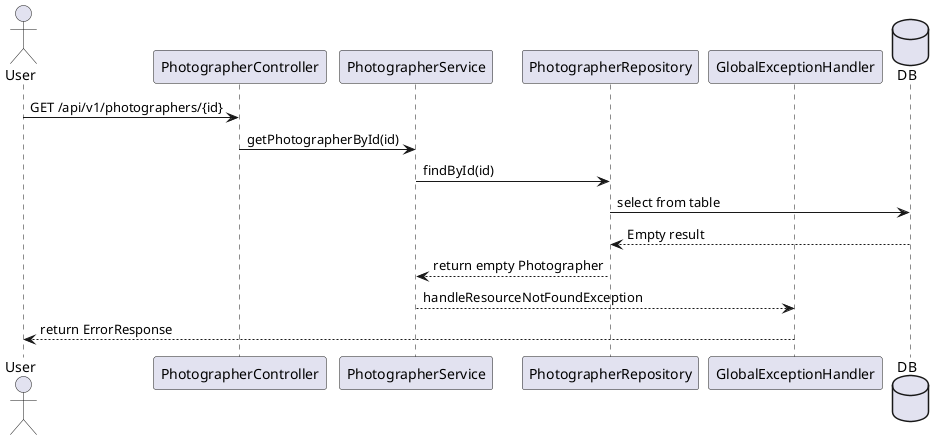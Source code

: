 @startuml
actor User
participant "PhotographerController" as PC
participant "PhotographerService" as PS
participant "PhotographerRepository" as PR
participant "GlobalExceptionHandler" as GE
database DB
User -> PC : GET /api/v1/photographers/{id}
PC -> PS : getPhotographerById(id)
PS -> PR : findById(id)
PR -> DB : select from table
DB --> PR : Empty result
PR --> PS : return empty Photographer
PS --> GE : handleResourceNotFoundException
GE --> User : return ErrorResponse
@enduml
